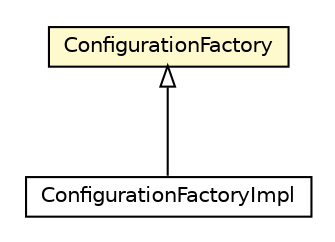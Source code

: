 #!/usr/local/bin/dot
#
# Class diagram 
# Generated by UMLGraph version R5_6_6-8-g8d7759 (http://www.umlgraph.org/)
#

digraph G {
	edge [fontname="Helvetica",fontsize=10,labelfontname="Helvetica",labelfontsize=10];
	node [fontname="Helvetica",fontsize=10,shape=plaintext];
	nodesep=0.25;
	ranksep=0.5;
	// org.dayatang.configuration.ConfigurationFactory
	c31493 [label=<<table title="org.dayatang.configuration.ConfigurationFactory" border="0" cellborder="1" cellspacing="0" cellpadding="2" port="p" bgcolor="lemonChiffon" href="./ConfigurationFactory.html">
		<tr><td><table border="0" cellspacing="0" cellpadding="1">
<tr><td align="center" balign="center"> ConfigurationFactory </td></tr>
		</table></td></tr>
		</table>>, URL="./ConfigurationFactory.html", fontname="Helvetica", fontcolor="black", fontsize=10.0];
	// org.dayatang.configuration.impl.ConfigurationFactoryImpl
	c31501 [label=<<table title="org.dayatang.configuration.impl.ConfigurationFactoryImpl" border="0" cellborder="1" cellspacing="0" cellpadding="2" port="p" href="./impl/ConfigurationFactoryImpl.html">
		<tr><td><table border="0" cellspacing="0" cellpadding="1">
<tr><td align="center" balign="center"> ConfigurationFactoryImpl </td></tr>
		</table></td></tr>
		</table>>, URL="./impl/ConfigurationFactoryImpl.html", fontname="Helvetica", fontcolor="black", fontsize=10.0];
	//org.dayatang.configuration.impl.ConfigurationFactoryImpl extends org.dayatang.configuration.ConfigurationFactory
	c31493:p -> c31501:p [dir=back,arrowtail=empty];
}

